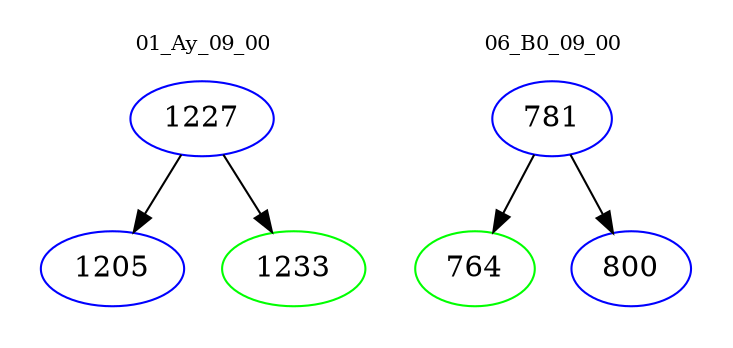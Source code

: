 digraph{
subgraph cluster_0 {
color = white
label = "01_Ay_09_00";
fontsize=10;
T0_1227 [label="1227", color="blue"]
T0_1227 -> T0_1205 [color="black"]
T0_1205 [label="1205", color="blue"]
T0_1227 -> T0_1233 [color="black"]
T0_1233 [label="1233", color="green"]
}
subgraph cluster_1 {
color = white
label = "06_B0_09_00";
fontsize=10;
T1_781 [label="781", color="blue"]
T1_781 -> T1_764 [color="black"]
T1_764 [label="764", color="green"]
T1_781 -> T1_800 [color="black"]
T1_800 [label="800", color="blue"]
}
}
